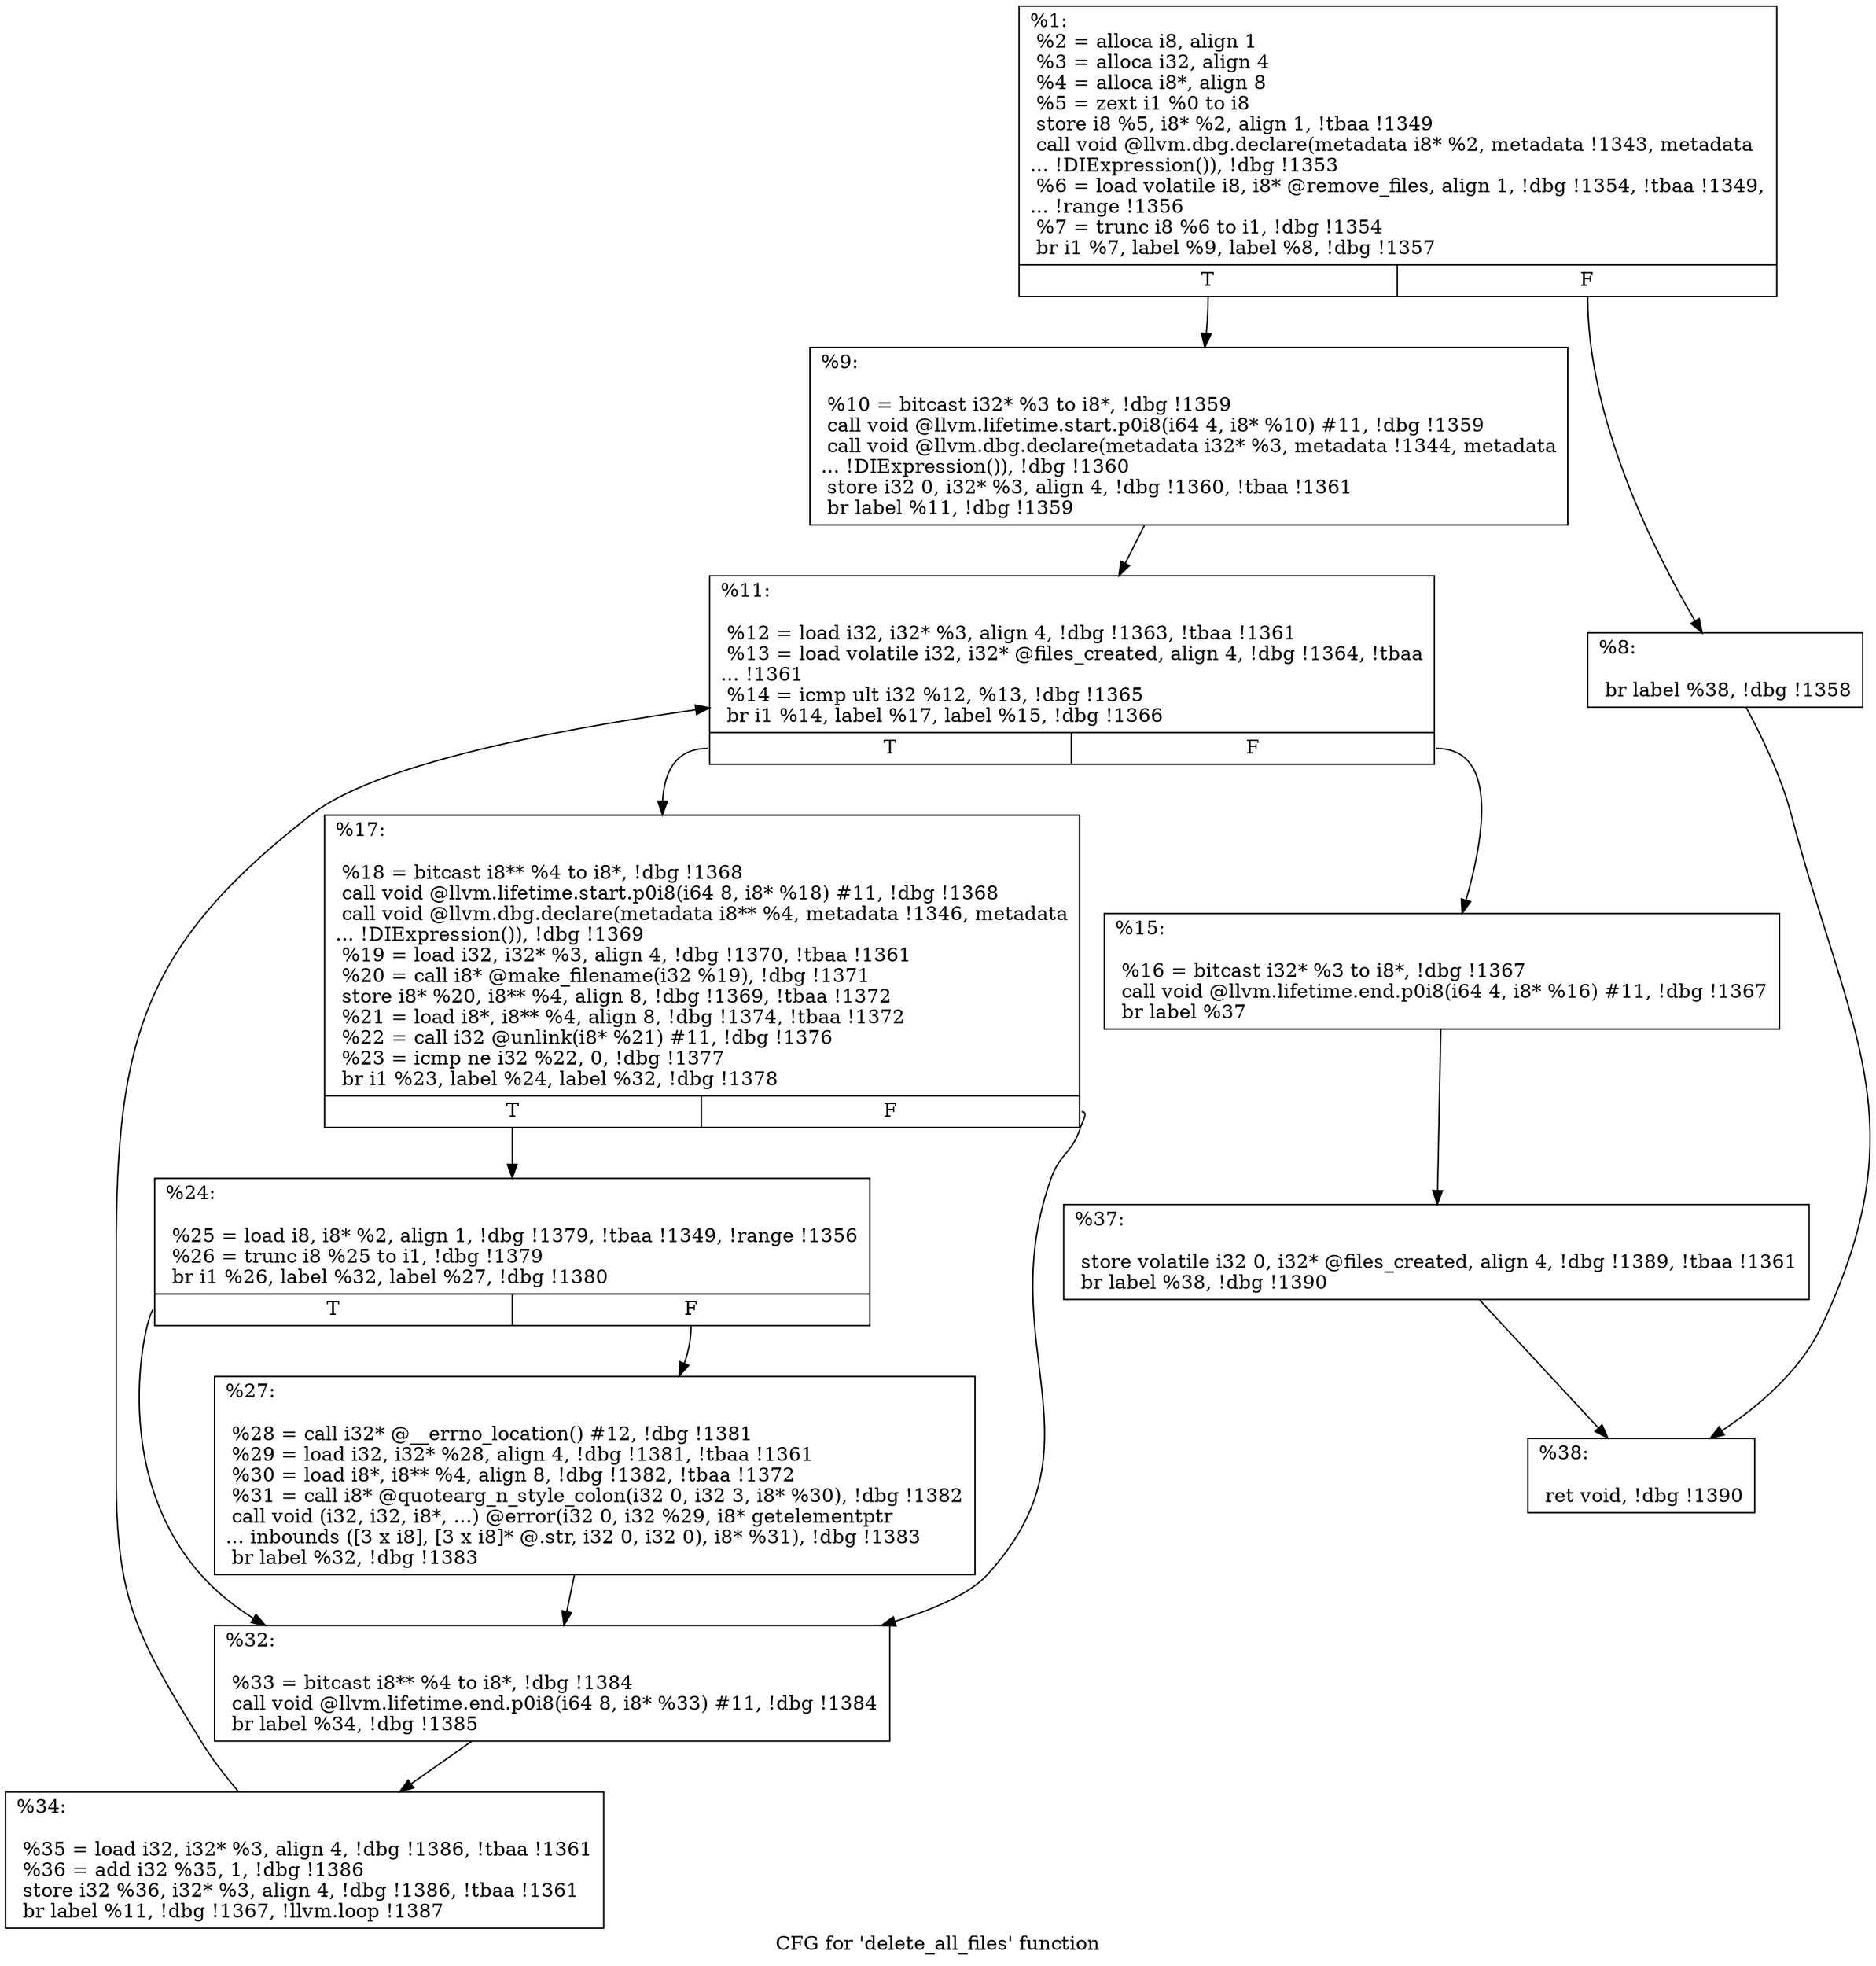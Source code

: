 digraph "CFG for 'delete_all_files' function" {
	label="CFG for 'delete_all_files' function";

	Node0x12d3a40 [shape=record,label="{%1:\l  %2 = alloca i8, align 1\l  %3 = alloca i32, align 4\l  %4 = alloca i8*, align 8\l  %5 = zext i1 %0 to i8\l  store i8 %5, i8* %2, align 1, !tbaa !1349\l  call void @llvm.dbg.declare(metadata i8* %2, metadata !1343, metadata\l... !DIExpression()), !dbg !1353\l  %6 = load volatile i8, i8* @remove_files, align 1, !dbg !1354, !tbaa !1349,\l... !range !1356\l  %7 = trunc i8 %6 to i1, !dbg !1354\l  br i1 %7, label %9, label %8, !dbg !1357\l|{<s0>T|<s1>F}}"];
	Node0x12d3a40:s0 -> Node0x13044c0;
	Node0x12d3a40:s1 -> Node0x1304470;
	Node0x1304470 [shape=record,label="{%8:\l\l  br label %38, !dbg !1358\l}"];
	Node0x1304470 -> Node0x1304790;
	Node0x13044c0 [shape=record,label="{%9:\l\l  %10 = bitcast i32* %3 to i8*, !dbg !1359\l  call void @llvm.lifetime.start.p0i8(i64 4, i8* %10) #11, !dbg !1359\l  call void @llvm.dbg.declare(metadata i32* %3, metadata !1344, metadata\l... !DIExpression()), !dbg !1360\l  store i32 0, i32* %3, align 4, !dbg !1360, !tbaa !1361\l  br label %11, !dbg !1359\l}"];
	Node0x13044c0 -> Node0x1304510;
	Node0x1304510 [shape=record,label="{%11:\l\l  %12 = load i32, i32* %3, align 4, !dbg !1363, !tbaa !1361\l  %13 = load volatile i32, i32* @files_created, align 4, !dbg !1364, !tbaa\l... !1361\l  %14 = icmp ult i32 %12, %13, !dbg !1365\l  br i1 %14, label %17, label %15, !dbg !1366\l|{<s0>T|<s1>F}}"];
	Node0x1304510:s0 -> Node0x13045b0;
	Node0x1304510:s1 -> Node0x1304560;
	Node0x1304560 [shape=record,label="{%15:\l\l  %16 = bitcast i32* %3 to i8*, !dbg !1367\l  call void @llvm.lifetime.end.p0i8(i64 4, i8* %16) #11, !dbg !1367\l  br label %37\l}"];
	Node0x1304560 -> Node0x1304740;
	Node0x13045b0 [shape=record,label="{%17:\l\l  %18 = bitcast i8** %4 to i8*, !dbg !1368\l  call void @llvm.lifetime.start.p0i8(i64 8, i8* %18) #11, !dbg !1368\l  call void @llvm.dbg.declare(metadata i8** %4, metadata !1346, metadata\l... !DIExpression()), !dbg !1369\l  %19 = load i32, i32* %3, align 4, !dbg !1370, !tbaa !1361\l  %20 = call i8* @make_filename(i32 %19), !dbg !1371\l  store i8* %20, i8** %4, align 8, !dbg !1369, !tbaa !1372\l  %21 = load i8*, i8** %4, align 8, !dbg !1374, !tbaa !1372\l  %22 = call i32 @unlink(i8* %21) #11, !dbg !1376\l  %23 = icmp ne i32 %22, 0, !dbg !1377\l  br i1 %23, label %24, label %32, !dbg !1378\l|{<s0>T|<s1>F}}"];
	Node0x13045b0:s0 -> Node0x1304600;
	Node0x13045b0:s1 -> Node0x13046a0;
	Node0x1304600 [shape=record,label="{%24:\l\l  %25 = load i8, i8* %2, align 1, !dbg !1379, !tbaa !1349, !range !1356\l  %26 = trunc i8 %25 to i1, !dbg !1379\l  br i1 %26, label %32, label %27, !dbg !1380\l|{<s0>T|<s1>F}}"];
	Node0x1304600:s0 -> Node0x13046a0;
	Node0x1304600:s1 -> Node0x1304650;
	Node0x1304650 [shape=record,label="{%27:\l\l  %28 = call i32* @__errno_location() #12, !dbg !1381\l  %29 = load i32, i32* %28, align 4, !dbg !1381, !tbaa !1361\l  %30 = load i8*, i8** %4, align 8, !dbg !1382, !tbaa !1372\l  %31 = call i8* @quotearg_n_style_colon(i32 0, i32 3, i8* %30), !dbg !1382\l  call void (i32, i32, i8*, ...) @error(i32 0, i32 %29, i8* getelementptr\l... inbounds ([3 x i8], [3 x i8]* @.str, i32 0, i32 0), i8* %31), !dbg !1383\l  br label %32, !dbg !1383\l}"];
	Node0x1304650 -> Node0x13046a0;
	Node0x13046a0 [shape=record,label="{%32:\l\l  %33 = bitcast i8** %4 to i8*, !dbg !1384\l  call void @llvm.lifetime.end.p0i8(i64 8, i8* %33) #11, !dbg !1384\l  br label %34, !dbg !1385\l}"];
	Node0x13046a0 -> Node0x13046f0;
	Node0x13046f0 [shape=record,label="{%34:\l\l  %35 = load i32, i32* %3, align 4, !dbg !1386, !tbaa !1361\l  %36 = add i32 %35, 1, !dbg !1386\l  store i32 %36, i32* %3, align 4, !dbg !1386, !tbaa !1361\l  br label %11, !dbg !1367, !llvm.loop !1387\l}"];
	Node0x13046f0 -> Node0x1304510;
	Node0x1304740 [shape=record,label="{%37:\l\l  store volatile i32 0, i32* @files_created, align 4, !dbg !1389, !tbaa !1361\l  br label %38, !dbg !1390\l}"];
	Node0x1304740 -> Node0x1304790;
	Node0x1304790 [shape=record,label="{%38:\l\l  ret void, !dbg !1390\l}"];
}
